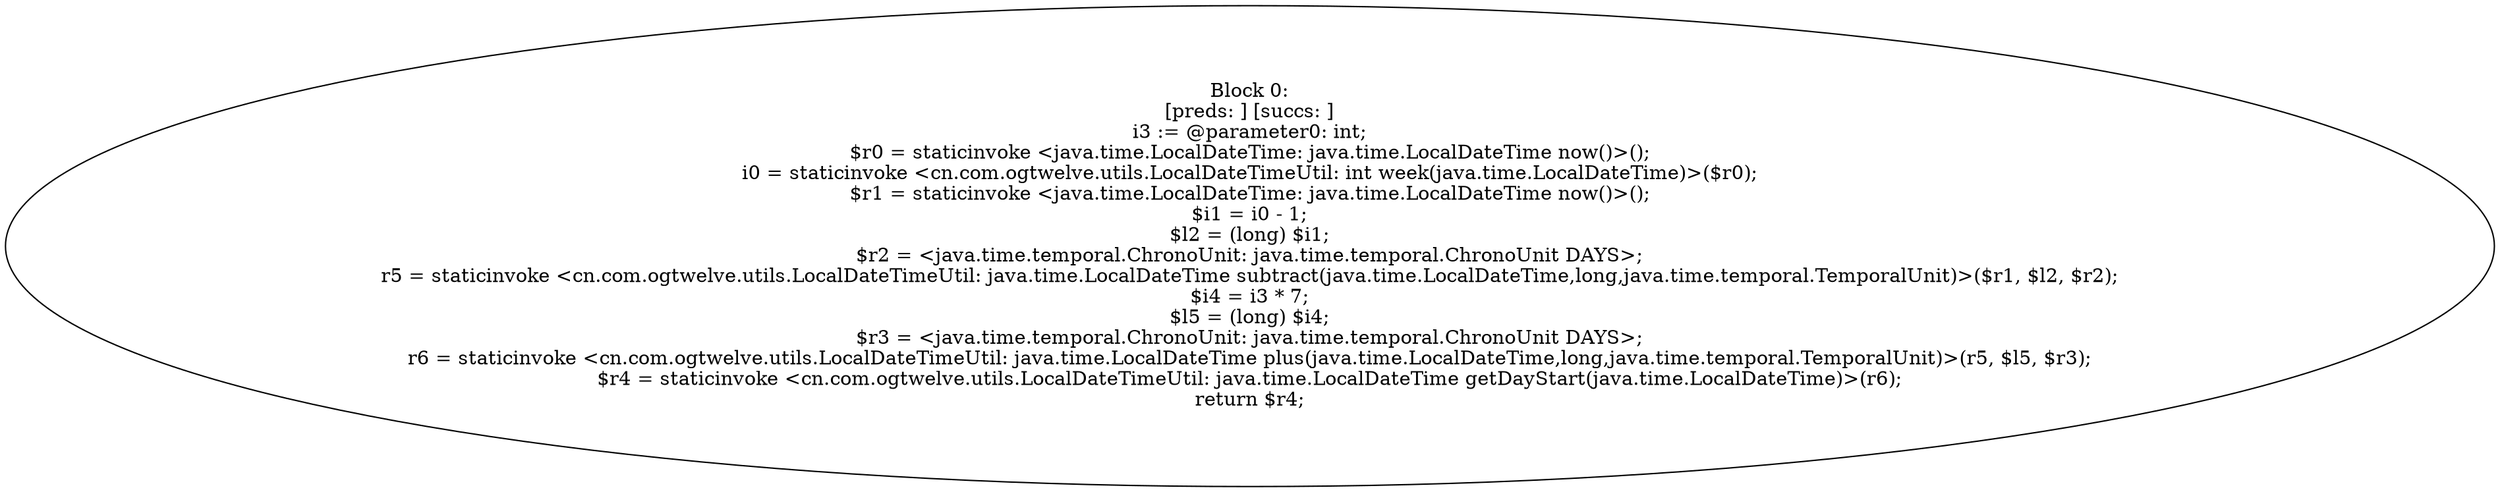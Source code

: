digraph "unitGraph" {
    "Block 0:
[preds: ] [succs: ]
i3 := @parameter0: int;
$r0 = staticinvoke <java.time.LocalDateTime: java.time.LocalDateTime now()>();
i0 = staticinvoke <cn.com.ogtwelve.utils.LocalDateTimeUtil: int week(java.time.LocalDateTime)>($r0);
$r1 = staticinvoke <java.time.LocalDateTime: java.time.LocalDateTime now()>();
$i1 = i0 - 1;
$l2 = (long) $i1;
$r2 = <java.time.temporal.ChronoUnit: java.time.temporal.ChronoUnit DAYS>;
r5 = staticinvoke <cn.com.ogtwelve.utils.LocalDateTimeUtil: java.time.LocalDateTime subtract(java.time.LocalDateTime,long,java.time.temporal.TemporalUnit)>($r1, $l2, $r2);
$i4 = i3 * 7;
$l5 = (long) $i4;
$r3 = <java.time.temporal.ChronoUnit: java.time.temporal.ChronoUnit DAYS>;
r6 = staticinvoke <cn.com.ogtwelve.utils.LocalDateTimeUtil: java.time.LocalDateTime plus(java.time.LocalDateTime,long,java.time.temporal.TemporalUnit)>(r5, $l5, $r3);
$r4 = staticinvoke <cn.com.ogtwelve.utils.LocalDateTimeUtil: java.time.LocalDateTime getDayStart(java.time.LocalDateTime)>(r6);
return $r4;
"
}
